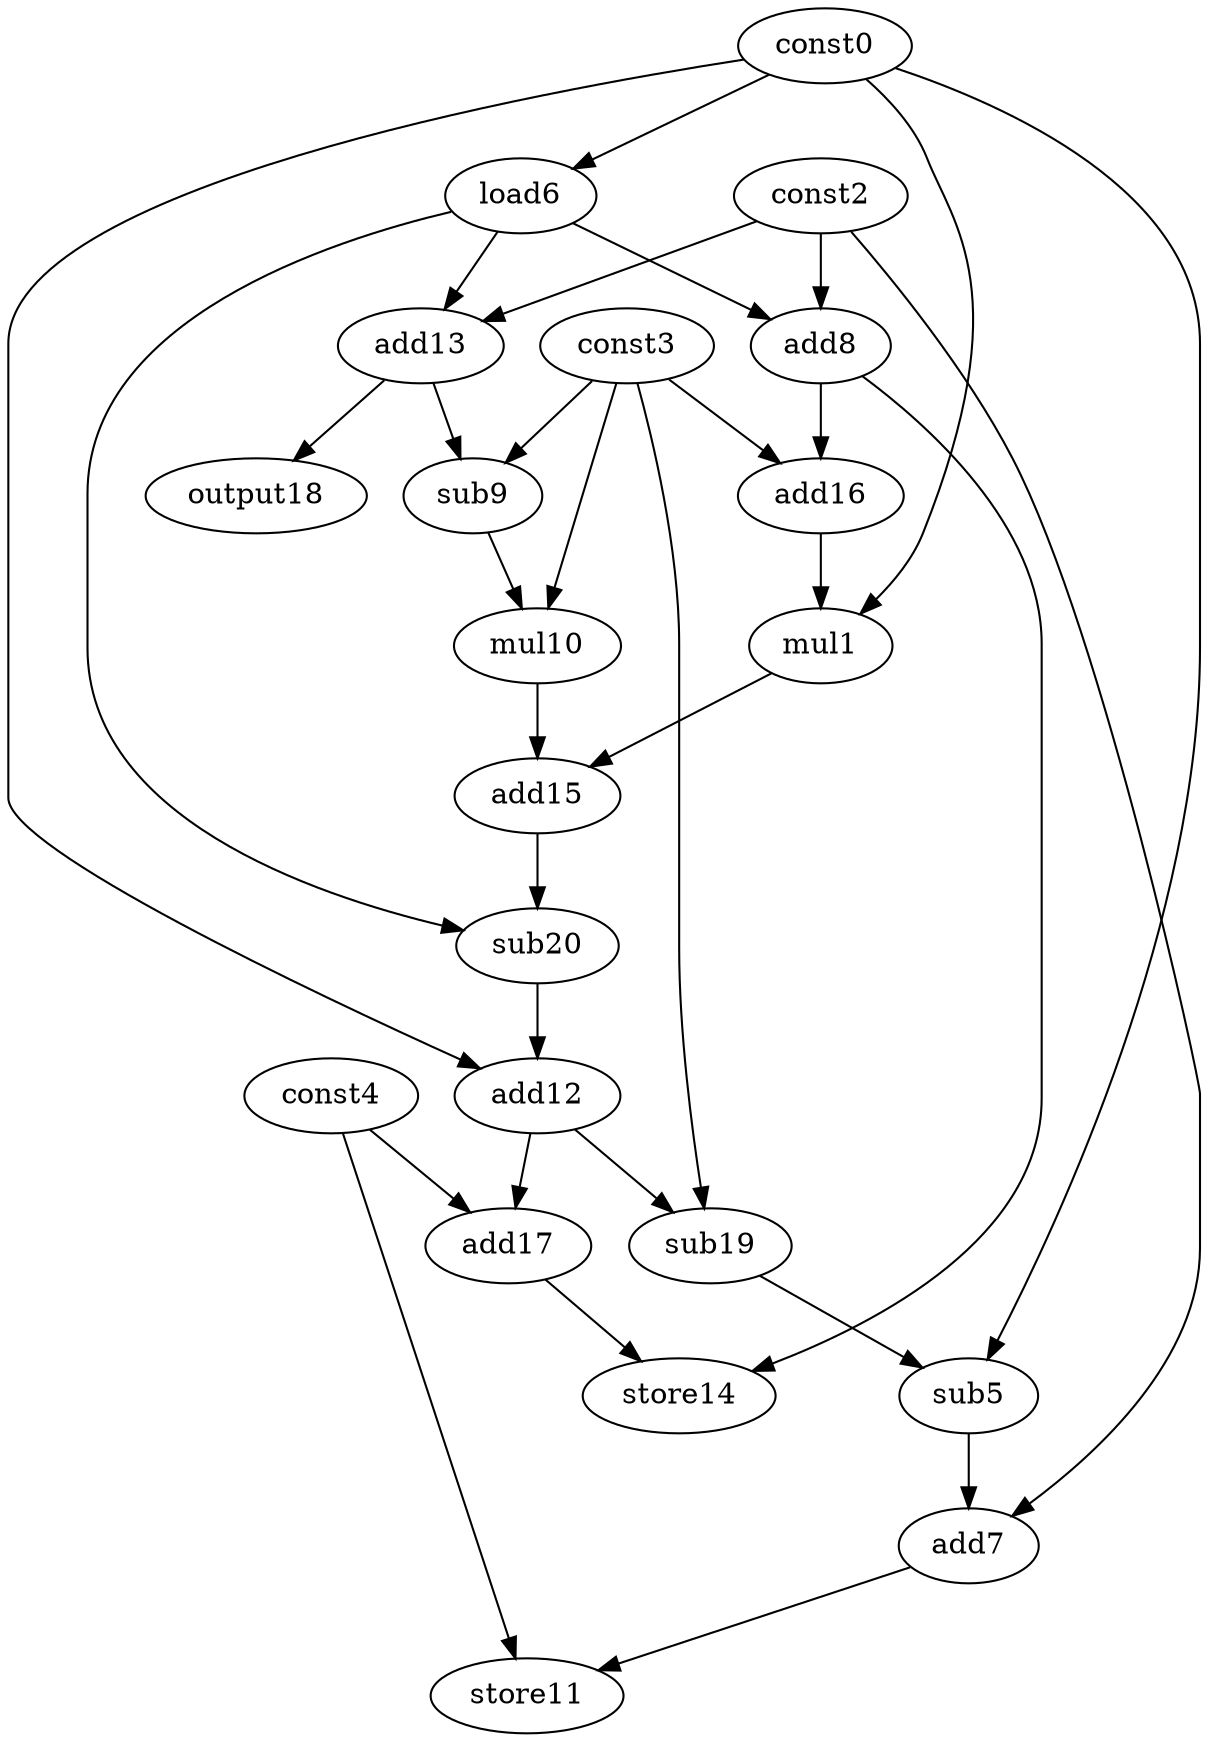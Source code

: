 digraph G { 
const0[opcode=const]; 
mul1[opcode=mul]; 
const2[opcode=const]; 
const3[opcode=const]; 
const4[opcode=const]; 
sub5[opcode=sub]; 
load6[opcode=load]; 
add7[opcode=add]; 
add8[opcode=add]; 
sub9[opcode=sub]; 
mul10[opcode=mul]; 
store11[opcode=store]; 
add12[opcode=add]; 
add13[opcode=add]; 
store14[opcode=store]; 
add15[opcode=add]; 
add16[opcode=add]; 
add17[opcode=add]; 
output18[opcode=output]; 
sub19[opcode=sub]; 
sub20[opcode=sub]; 
const0->load6[operand=0];
const2->add8[operand=0];
load6->add8[operand=1];
const2->add13[operand=0];
load6->add13[operand=1];
const3->sub9[operand=0];
add13->sub9[operand=1];
add8->add16[operand=0];
const3->add16[operand=1];
add13->output18[operand=0];
const0->mul1[operand=0];
add16->mul1[operand=1];
sub9->mul10[operand=0];
const3->mul10[operand=1];
mul1->add15[operand=0];
mul10->add15[operand=1];
load6->sub20[operand=0];
add15->sub20[operand=1];
const0->add12[operand=0];
sub20->add12[operand=1];
const4->add17[operand=0];
add12->add17[operand=1];
const3->sub19[operand=0];
add12->sub19[operand=1];
const0->sub5[operand=0];
sub19->sub5[operand=1];
add8->store14[operand=0];
add17->store14[operand=1];
const2->add7[operand=0];
sub5->add7[operand=1];
const4->store11[operand=0];
add7->store11[operand=1];
}
